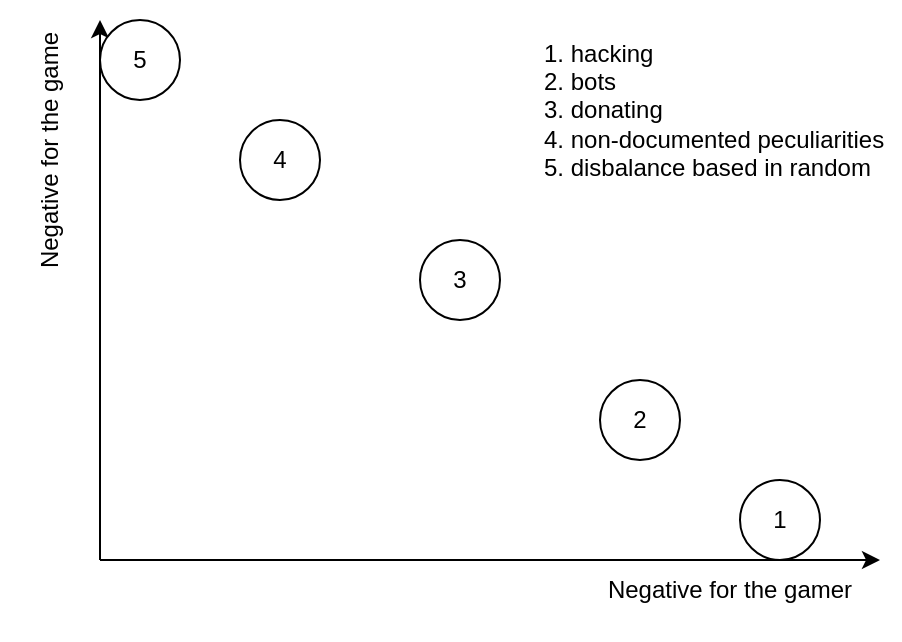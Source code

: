 <mxfile version="20.8.10" type="device"><diagram name="Page-1" id="tZlFrsS8d-SRFNSEaKPz"><mxGraphModel dx="470" dy="857" grid="1" gridSize="10" guides="1" tooltips="1" connect="1" arrows="1" fold="1" page="1" pageScale="1" pageWidth="850" pageHeight="1100" math="0" shadow="0"><root><mxCell id="0"/><mxCell id="1" parent="0"/><mxCell id="uTRauMdSXGGmsbOzuavz-1" value="" style="endArrow=classic;html=1;rounded=0;" parent="1" edge="1"><mxGeometry width="50" height="50" relative="1" as="geometry"><mxPoint x="400" y="480" as="sourcePoint"/><mxPoint x="400" y="210" as="targetPoint"/></mxGeometry></mxCell><mxCell id="uTRauMdSXGGmsbOzuavz-2" value="" style="endArrow=classic;html=1;rounded=0;" parent="1" edge="1"><mxGeometry width="50" height="50" relative="1" as="geometry"><mxPoint x="400" y="480" as="sourcePoint"/><mxPoint x="790" y="480" as="targetPoint"/></mxGeometry></mxCell><mxCell id="uTRauMdSXGGmsbOzuavz-3" value="Negative for the game" style="text;html=1;strokeColor=none;fillColor=none;align=center;verticalAlign=middle;whiteSpace=wrap;rounded=0;rotation=270;" parent="1" vertex="1"><mxGeometry x="300" y="250" width="150" height="50" as="geometry"/></mxCell><mxCell id="uTRauMdSXGGmsbOzuavz-4" value="Negative for the gamer" style="text;html=1;strokeColor=none;fillColor=none;align=center;verticalAlign=middle;whiteSpace=wrap;rounded=0;" parent="1" vertex="1"><mxGeometry x="640" y="470" width="150" height="50" as="geometry"/></mxCell><mxCell id="uTRauMdSXGGmsbOzuavz-5" value="1. hacking&lt;br&gt;&lt;div style=&quot;&quot;&gt;&lt;span style=&quot;background-color: initial;&quot;&gt;2. bots&lt;/span&gt;&lt;/div&gt;&lt;div style=&quot;&quot;&gt;&lt;span style=&quot;background-color: initial;&quot;&gt;3. donating&lt;/span&gt;&lt;/div&gt;&lt;div style=&quot;&quot;&gt;&lt;span style=&quot;background-color: initial;&quot;&gt;4. non-documented peculiarities&lt;/span&gt;&lt;/div&gt;&lt;div style=&quot;&quot;&gt;5. disbalance based in random&lt;br&gt;&lt;/div&gt;" style="text;html=1;strokeColor=none;fillColor=none;align=left;verticalAlign=middle;whiteSpace=wrap;rounded=0;" parent="1" vertex="1"><mxGeometry x="620" y="200" width="180" height="110" as="geometry"/></mxCell><mxCell id="uTRauMdSXGGmsbOzuavz-7" value="1" style="ellipse;whiteSpace=wrap;html=1;aspect=fixed;" parent="1" vertex="1"><mxGeometry x="720" y="440" width="40" height="40" as="geometry"/></mxCell><mxCell id="uTRauMdSXGGmsbOzuavz-8" value="5" style="ellipse;whiteSpace=wrap;html=1;aspect=fixed;" parent="1" vertex="1"><mxGeometry x="400" y="210" width="40" height="40" as="geometry"/></mxCell><mxCell id="uTRauMdSXGGmsbOzuavz-9" value="4" style="ellipse;whiteSpace=wrap;html=1;aspect=fixed;" parent="1" vertex="1"><mxGeometry x="470" y="260" width="40" height="40" as="geometry"/></mxCell><mxCell id="uTRauMdSXGGmsbOzuavz-10" value="2" style="ellipse;whiteSpace=wrap;html=1;aspect=fixed;" parent="1" vertex="1"><mxGeometry x="650" y="390" width="40" height="40" as="geometry"/></mxCell><mxCell id="ML3gZ943HS3kKTW47W18-1" value="3" style="ellipse;whiteSpace=wrap;html=1;aspect=fixed;" parent="1" vertex="1"><mxGeometry x="560" y="320" width="40" height="40" as="geometry"/></mxCell></root></mxGraphModel></diagram></mxfile>
